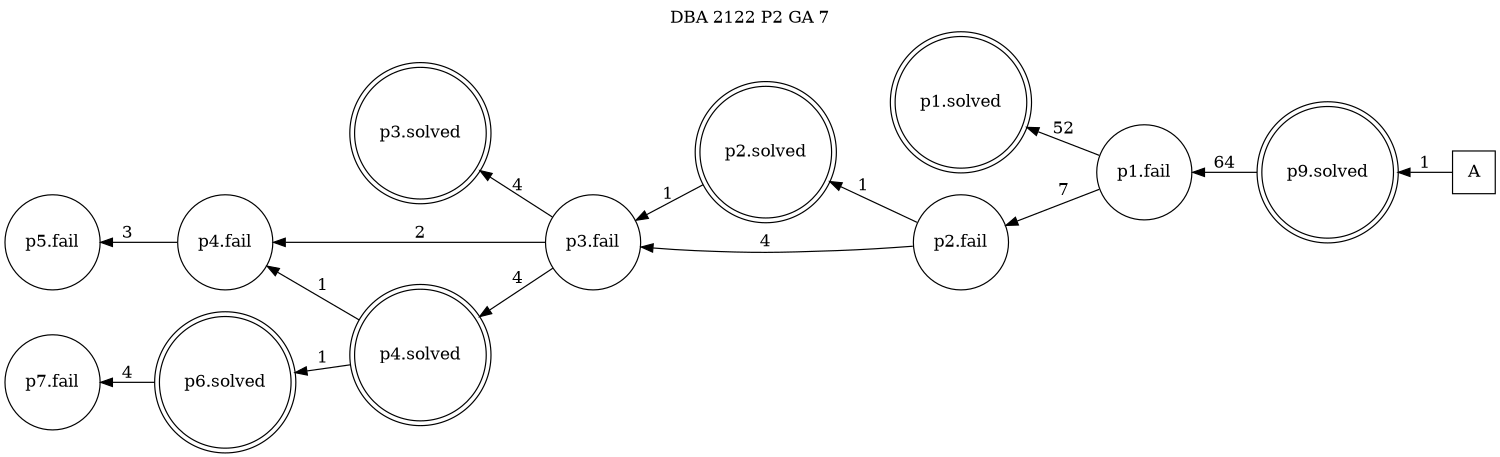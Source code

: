 digraph DBA_2122_P2_GA_7 {
labelloc="tl"
label= " DBA 2122 P2 GA 7 "
rankdir="RL";
graph [ size=" 10 , 10 !"]

"A" [shape="square" label="A"]
"p9.solved" [shape="doublecircle" label="p9.solved"]
"p1.fail" [shape="circle" label="p1.fail"]
"p1.solved" [shape="doublecircle" label="p1.solved"]
"p2.fail" [shape="circle" label="p2.fail"]
"p2.solved" [shape="doublecircle" label="p2.solved"]
"p3.fail" [shape="circle" label="p3.fail"]
"p3.solved" [shape="doublecircle" label="p3.solved"]
"p4.fail" [shape="circle" label="p4.fail"]
"p4.solved" [shape="doublecircle" label="p4.solved"]
"p5.fail" [shape="circle" label="p5.fail"]
"p6.solved" [shape="doublecircle" label="p6.solved"]
"p7.fail" [shape="circle" label="p7.fail"]
"A" -> "p9.solved" [ label=1]
"p9.solved" -> "p1.fail" [ label=64]
"p1.fail" -> "p1.solved" [ label=52]
"p1.fail" -> "p2.fail" [ label=7]
"p2.fail" -> "p2.solved" [ label=1]
"p2.fail" -> "p3.fail" [ label=4]
"p2.solved" -> "p3.fail" [ label=1]
"p3.fail" -> "p3.solved" [ label=4]
"p3.fail" -> "p4.fail" [ label=2]
"p3.fail" -> "p4.solved" [ label=4]
"p4.fail" -> "p5.fail" [ label=3]
"p4.solved" -> "p4.fail" [ label=1]
"p4.solved" -> "p6.solved" [ label=1]
"p6.solved" -> "p7.fail" [ label=4]
}
